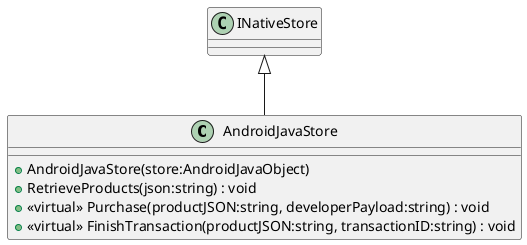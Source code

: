 @startuml
class AndroidJavaStore {
    + AndroidJavaStore(store:AndroidJavaObject)
    + RetrieveProducts(json:string) : void
    + <<virtual>> Purchase(productJSON:string, developerPayload:string) : void
    + <<virtual>> FinishTransaction(productJSON:string, transactionID:string) : void
}
INativeStore <|-- AndroidJavaStore
@enduml

